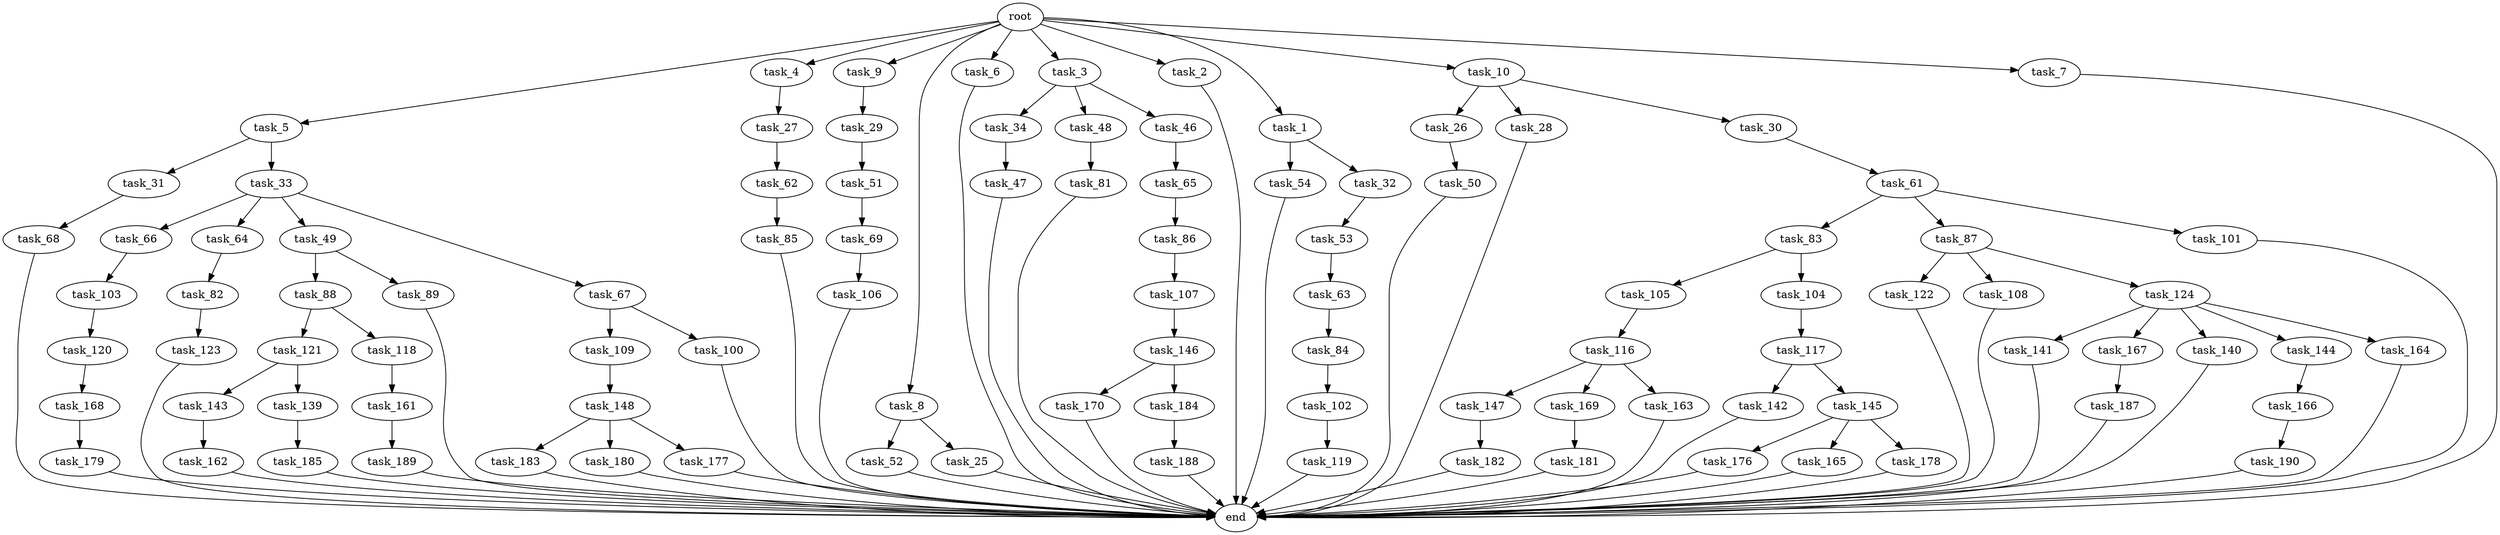 digraph G {
  task_27 [size="343597383.680000"];
  task_122 [size="4209067950.080000"];
  task_117 [size="4209067950.080000"];
  task_119 [size="4209067950.080000"];
  task_181 [size="2147483648.000000"];
  task_182 [size="4209067950.080000"];
  task_185 [size="5497558138.880000"];
  task_187 [size="2147483648.000000"];
  task_66 [size="1374389534.720000"];
  task_5 [size="10.240000"];
  task_4 [size="10.240000"];
  task_121 [size="5497558138.880000"];
  task_84 [size="8589934592.000000"];
  task_81 [size="6957847019.520000"];
  task_147 [size="3092376453.120000"];
  task_31 [size="2147483648.000000"];
  task_143 [size="2147483648.000000"];
  task_26 [size="6957847019.520000"];
  task_64 [size="1374389534.720000"];
  task_103 [size="2147483648.000000"];
  task_118 [size="5497558138.880000"];
  task_141 [size="1374389534.720000"];
  task_190 [size="773094113.280000"];
  task_116 [size="3092376453.120000"];
  task_28 [size="6957847019.520000"];
  task_102 [size="4209067950.080000"];
  task_82 [size="4209067950.080000"];
  task_9 [size="10.240000"];
  task_54 [size="6957847019.520000"];
  task_33 [size="2147483648.000000"];
  task_142 [size="5497558138.880000"];
  task_183 [size="4209067950.080000"];
  task_88 [size="5497558138.880000"];
  root [size="0.000000"];
  task_8 [size="10.240000"];
  task_69 [size="5497558138.880000"];
  task_86 [size="8589934592.000000"];
  task_167 [size="1374389534.720000"];
  task_179 [size="8589934592.000000"];
  task_166 [size="2147483648.000000"];
  task_83 [size="2147483648.000000"];
  task_105 [size="343597383.680000"];
  task_188 [size="2147483648.000000"];
  task_52 [size="8589934592.000000"];
  task_180 [size="4209067950.080000"];
  task_168 [size="4209067950.080000"];
  task_104 [size="343597383.680000"];
  task_177 [size="4209067950.080000"];
  task_106 [size="4209067950.080000"];
  task_140 [size="1374389534.720000"];
  task_63 [size="3092376453.120000"];
  task_6 [size="10.240000"];
  task_3 [size="10.240000"];
  task_34 [size="5497558138.880000"];
  task_139 [size="2147483648.000000"];
  end [size="0.000000"];
  task_144 [size="1374389534.720000"];
  task_85 [size="2147483648.000000"];
  task_148 [size="343597383.680000"];
  task_169 [size="3092376453.120000"];
  task_176 [size="3092376453.120000"];
  task_62 [size="3092376453.120000"];
  task_170 [size="4209067950.080000"];
  task_163 [size="3092376453.120000"];
  task_161 [size="343597383.680000"];
  task_107 [size="2147483648.000000"];
  task_165 [size="3092376453.120000"];
  task_30 [size="6957847019.520000"];
  task_48 [size="5497558138.880000"];
  task_108 [size="4209067950.080000"];
  task_46 [size="5497558138.880000"];
  task_124 [size="4209067950.080000"];
  task_32 [size="6957847019.520000"];
  task_145 [size="5497558138.880000"];
  task_162 [size="3092376453.120000"];
  task_2 [size="10.240000"];
  task_1 [size="10.240000"];
  task_25 [size="8589934592.000000"];
  task_68 [size="8589934592.000000"];
  task_146 [size="343597383.680000"];
  task_29 [size="6957847019.520000"];
  task_123 [size="1374389534.720000"];
  task_87 [size="2147483648.000000"];
  task_109 [size="2147483648.000000"];
  task_184 [size="4209067950.080000"];
  task_51 [size="5497558138.880000"];
  task_178 [size="3092376453.120000"];
  task_164 [size="1374389534.720000"];
  task_49 [size="1374389534.720000"];
  task_10 [size="10.240000"];
  task_65 [size="2147483648.000000"];
  task_67 [size="1374389534.720000"];
  task_7 [size="10.240000"];
  task_189 [size="6957847019.520000"];
  task_120 [size="6957847019.520000"];
  task_47 [size="773094113.280000"];
  task_100 [size="2147483648.000000"];
  task_50 [size="5497558138.880000"];
  task_89 [size="5497558138.880000"];
  task_61 [size="4209067950.080000"];
  task_101 [size="2147483648.000000"];
  task_53 [size="773094113.280000"];

  task_27 -> task_62 [size="301989888.000000"];
  task_122 -> end [size="1.000000"];
  task_117 -> task_142 [size="536870912.000000"];
  task_117 -> task_145 [size="536870912.000000"];
  task_119 -> end [size="1.000000"];
  task_181 -> end [size="1.000000"];
  task_182 -> end [size="1.000000"];
  task_185 -> end [size="1.000000"];
  task_187 -> end [size="1.000000"];
  task_66 -> task_103 [size="209715200.000000"];
  task_5 -> task_31 [size="209715200.000000"];
  task_5 -> task_33 [size="209715200.000000"];
  task_4 -> task_27 [size="33554432.000000"];
  task_121 -> task_139 [size="209715200.000000"];
  task_121 -> task_143 [size="209715200.000000"];
  task_84 -> task_102 [size="411041792.000000"];
  task_81 -> end [size="1.000000"];
  task_147 -> task_182 [size="411041792.000000"];
  task_31 -> task_68 [size="838860800.000000"];
  task_143 -> task_162 [size="301989888.000000"];
  task_26 -> task_50 [size="536870912.000000"];
  task_64 -> task_82 [size="411041792.000000"];
  task_103 -> task_120 [size="679477248.000000"];
  task_118 -> task_161 [size="33554432.000000"];
  task_141 -> end [size="1.000000"];
  task_190 -> end [size="1.000000"];
  task_116 -> task_169 [size="301989888.000000"];
  task_116 -> task_163 [size="301989888.000000"];
  task_116 -> task_147 [size="301989888.000000"];
  task_28 -> end [size="1.000000"];
  task_102 -> task_119 [size="411041792.000000"];
  task_82 -> task_123 [size="134217728.000000"];
  task_9 -> task_29 [size="679477248.000000"];
  task_54 -> end [size="1.000000"];
  task_33 -> task_49 [size="134217728.000000"];
  task_33 -> task_64 [size="134217728.000000"];
  task_33 -> task_66 [size="134217728.000000"];
  task_33 -> task_67 [size="134217728.000000"];
  task_142 -> end [size="1.000000"];
  task_183 -> end [size="1.000000"];
  task_88 -> task_121 [size="536870912.000000"];
  task_88 -> task_118 [size="536870912.000000"];
  root -> task_8 [size="1.000000"];
  root -> task_10 [size="1.000000"];
  root -> task_2 [size="1.000000"];
  root -> task_5 [size="1.000000"];
  root -> task_4 [size="1.000000"];
  root -> task_9 [size="1.000000"];
  root -> task_1 [size="1.000000"];
  root -> task_7 [size="1.000000"];
  root -> task_6 [size="1.000000"];
  root -> task_3 [size="1.000000"];
  task_8 -> task_25 [size="838860800.000000"];
  task_8 -> task_52 [size="838860800.000000"];
  task_69 -> task_106 [size="411041792.000000"];
  task_86 -> task_107 [size="209715200.000000"];
  task_167 -> task_187 [size="209715200.000000"];
  task_179 -> end [size="1.000000"];
  task_166 -> task_190 [size="75497472.000000"];
  task_83 -> task_104 [size="33554432.000000"];
  task_83 -> task_105 [size="33554432.000000"];
  task_105 -> task_116 [size="301989888.000000"];
  task_188 -> end [size="1.000000"];
  task_52 -> end [size="1.000000"];
  task_180 -> end [size="1.000000"];
  task_168 -> task_179 [size="838860800.000000"];
  task_104 -> task_117 [size="411041792.000000"];
  task_177 -> end [size="1.000000"];
  task_106 -> end [size="1.000000"];
  task_140 -> end [size="1.000000"];
  task_63 -> task_84 [size="838860800.000000"];
  task_6 -> end [size="1.000000"];
  task_3 -> task_46 [size="536870912.000000"];
  task_3 -> task_34 [size="536870912.000000"];
  task_3 -> task_48 [size="536870912.000000"];
  task_34 -> task_47 [size="75497472.000000"];
  task_139 -> task_185 [size="536870912.000000"];
  task_144 -> task_166 [size="209715200.000000"];
  task_85 -> end [size="1.000000"];
  task_148 -> task_177 [size="411041792.000000"];
  task_148 -> task_183 [size="411041792.000000"];
  task_148 -> task_180 [size="411041792.000000"];
  task_169 -> task_181 [size="209715200.000000"];
  task_176 -> end [size="1.000000"];
  task_62 -> task_85 [size="209715200.000000"];
  task_170 -> end [size="1.000000"];
  task_163 -> end [size="1.000000"];
  task_161 -> task_189 [size="679477248.000000"];
  task_107 -> task_146 [size="33554432.000000"];
  task_165 -> end [size="1.000000"];
  task_30 -> task_61 [size="411041792.000000"];
  task_48 -> task_81 [size="679477248.000000"];
  task_108 -> end [size="1.000000"];
  task_46 -> task_65 [size="209715200.000000"];
  task_124 -> task_140 [size="134217728.000000"];
  task_124 -> task_144 [size="134217728.000000"];
  task_124 -> task_141 [size="134217728.000000"];
  task_124 -> task_164 [size="134217728.000000"];
  task_124 -> task_167 [size="134217728.000000"];
  task_32 -> task_53 [size="75497472.000000"];
  task_145 -> task_178 [size="301989888.000000"];
  task_145 -> task_176 [size="301989888.000000"];
  task_145 -> task_165 [size="301989888.000000"];
  task_162 -> end [size="1.000000"];
  task_2 -> end [size="1.000000"];
  task_1 -> task_54 [size="679477248.000000"];
  task_1 -> task_32 [size="679477248.000000"];
  task_25 -> end [size="1.000000"];
  task_68 -> end [size="1.000000"];
  task_146 -> task_170 [size="411041792.000000"];
  task_146 -> task_184 [size="411041792.000000"];
  task_29 -> task_51 [size="536870912.000000"];
  task_123 -> end [size="1.000000"];
  task_87 -> task_108 [size="411041792.000000"];
  task_87 -> task_124 [size="411041792.000000"];
  task_87 -> task_122 [size="411041792.000000"];
  task_109 -> task_148 [size="33554432.000000"];
  task_184 -> task_188 [size="209715200.000000"];
  task_51 -> task_69 [size="536870912.000000"];
  task_178 -> end [size="1.000000"];
  task_164 -> end [size="1.000000"];
  task_49 -> task_89 [size="536870912.000000"];
  task_49 -> task_88 [size="536870912.000000"];
  task_10 -> task_30 [size="679477248.000000"];
  task_10 -> task_28 [size="679477248.000000"];
  task_10 -> task_26 [size="679477248.000000"];
  task_65 -> task_86 [size="838860800.000000"];
  task_67 -> task_100 [size="209715200.000000"];
  task_67 -> task_109 [size="209715200.000000"];
  task_7 -> end [size="1.000000"];
  task_189 -> end [size="1.000000"];
  task_120 -> task_168 [size="411041792.000000"];
  task_47 -> end [size="1.000000"];
  task_100 -> end [size="1.000000"];
  task_50 -> end [size="1.000000"];
  task_89 -> end [size="1.000000"];
  task_61 -> task_83 [size="209715200.000000"];
  task_61 -> task_87 [size="209715200.000000"];
  task_61 -> task_101 [size="209715200.000000"];
  task_101 -> end [size="1.000000"];
  task_53 -> task_63 [size="301989888.000000"];
}
